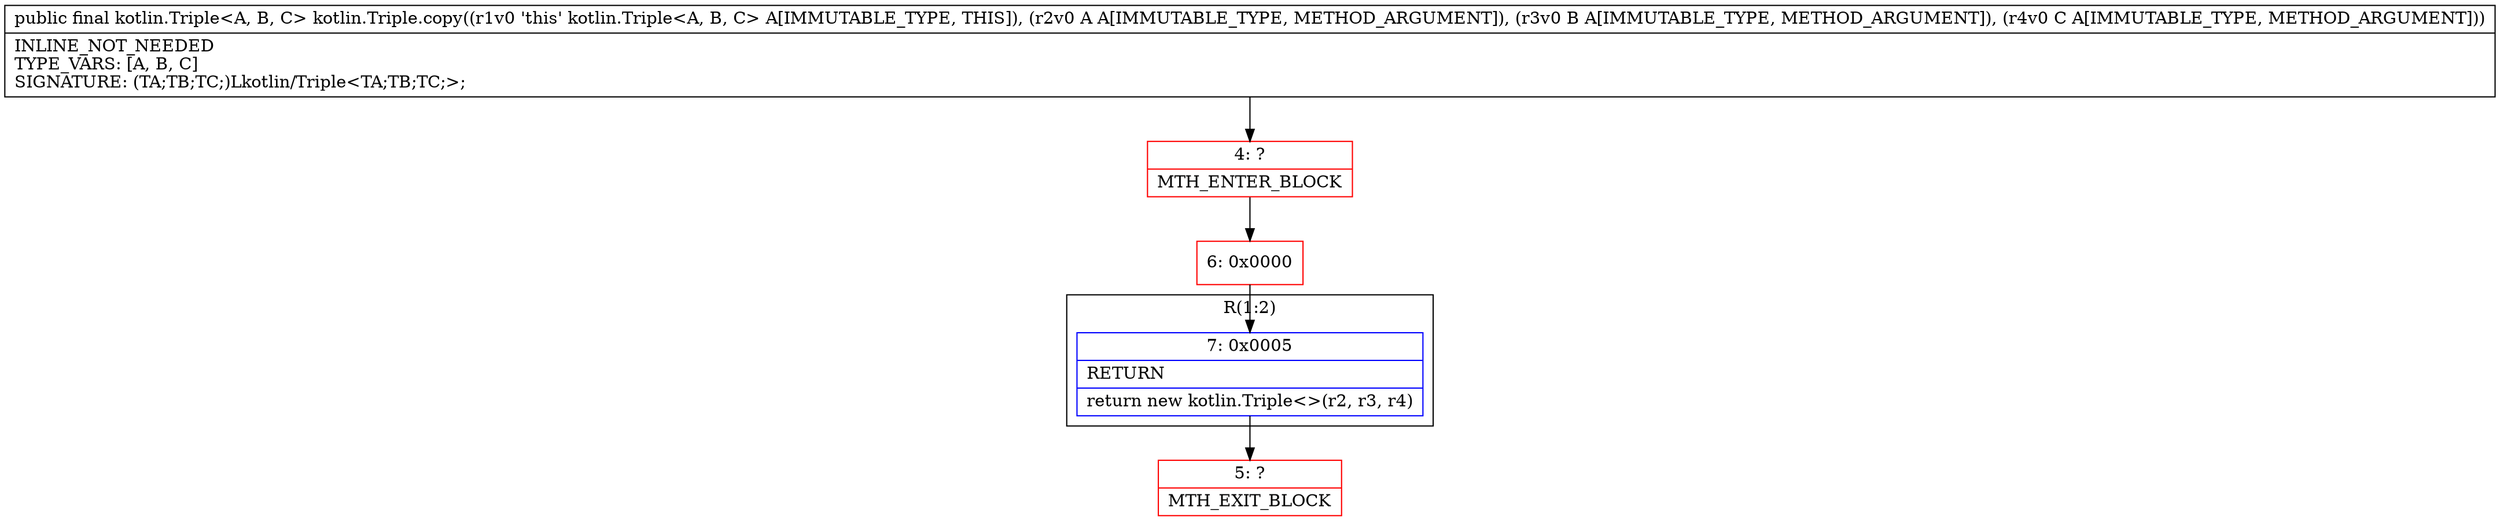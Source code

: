 digraph "CFG forkotlin.Triple.copy(Ljava\/lang\/Object;Ljava\/lang\/Object;Ljava\/lang\/Object;)Lkotlin\/Triple;" {
subgraph cluster_Region_1452729959 {
label = "R(1:2)";
node [shape=record,color=blue];
Node_7 [shape=record,label="{7\:\ 0x0005|RETURN\l|return new kotlin.Triple\<\>(r2, r3, r4)\l}"];
}
Node_4 [shape=record,color=red,label="{4\:\ ?|MTH_ENTER_BLOCK\l}"];
Node_6 [shape=record,color=red,label="{6\:\ 0x0000}"];
Node_5 [shape=record,color=red,label="{5\:\ ?|MTH_EXIT_BLOCK\l}"];
MethodNode[shape=record,label="{public final kotlin.Triple\<A, B, C\> kotlin.Triple.copy((r1v0 'this' kotlin.Triple\<A, B, C\> A[IMMUTABLE_TYPE, THIS]), (r2v0 A A[IMMUTABLE_TYPE, METHOD_ARGUMENT]), (r3v0 B A[IMMUTABLE_TYPE, METHOD_ARGUMENT]), (r4v0 C A[IMMUTABLE_TYPE, METHOD_ARGUMENT]))  | INLINE_NOT_NEEDED\lTYPE_VARS: [A, B, C]\lSIGNATURE: (TA;TB;TC;)Lkotlin\/Triple\<TA;TB;TC;\>;\l}"];
MethodNode -> Node_4;Node_7 -> Node_5;
Node_4 -> Node_6;
Node_6 -> Node_7;
}

